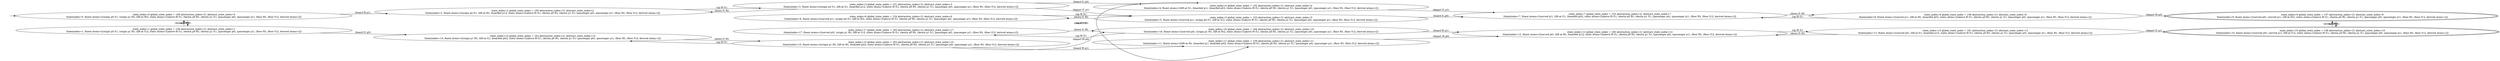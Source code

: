 digraph {
rankdir="LR"
s0[label="state_index=0 global_state_index = 148 abstraction_index=21 abstract_state_index=0
State(index=0, fluent atoms=[(origin p0 f1), (origin p1 f0), (lift-at f0)], static atoms=[(above f0 f1), (destin p0 f0), (destin p1 f1), (passenger p0), (passenger p1), (floor f0), (floor f1)], derived atoms=[])
"]
s1[label="state_index=1 global_state_index = 149 abstraction_index=21 abstract_state_index=1
State(index=1, fluent atoms=[(origin p0 f1), (origin p1 f0), (lift-at f1)], static atoms=[(above f0 f1), (destin p0 f0), (destin p1 f1), (passenger p0), (passenger p1), (floor f0), (floor f1)], derived atoms=[])
"]
s2[label="state_index=2 global_state_index = 150 abstraction_index=21 abstract_state_index=2
State(index=2, fluent atoms=[(origin p0 f1), (lift-at f0), (boarded p1)], static atoms=[(above f0 f1), (destin p0 f0), (destin p1 f1), (passenger p0), (passenger p1), (floor f0), (floor f1)], derived atoms=[])
"]
s3[label="state_index=3 global_state_index = 151 abstraction_index=21 abstract_state_index=3
State(index=3, fluent atoms=[(origin p0 f1), (lift-at f1), (boarded p1)], static atoms=[(above f0 f1), (destin p0 f0), (destin p1 f1), (passenger p0), (passenger p1), (floor f0), (floor f1)], derived atoms=[])
"]
s4[label="state_index=4 global_state_index = 152 abstraction_index=21 abstract_state_index=4
State(index=4, fluent atoms=[(lift-at f1), (boarded p1), (boarded p0)], static atoms=[(above f0 f1), (destin p0 f0), (destin p1 f1), (passenger p0), (passenger p1), (floor f0), (floor f1)], derived atoms=[])
"]
s5[label="state_index=5 global_state_index = 153 abstraction_index=21 abstract_state_index=5
State(index=5, fluent atoms=[(served p1), (origin p0 f1), (lift-at f1)], static atoms=[(above f0 f1), (destin p0 f0), (destin p1 f1), (passenger p0), (passenger p1), (floor f0), (floor f1)], derived atoms=[])
"]
s6[label="state_index=6 global_state_index = 154 abstraction_index=21 abstract_state_index=6
State(index=6, fluent atoms=[(served p1), (origin p0 f1), (lift-at f0)], static atoms=[(above f0 f1), (destin p0 f0), (destin p1 f1), (passenger p0), (passenger p1), (floor f0), (floor f1)], derived atoms=[])
"]
s7[label="state_index=7 global_state_index = 155 abstraction_index=21 abstract_state_index=7
State(index=7, fluent atoms=[(served p1), (lift-at f1), (boarded p0)], static atoms=[(above f0 f1), (destin p0 f0), (destin p1 f1), (passenger p0), (passenger p1), (floor f0), (floor f1)], derived atoms=[])
"]
s8[label="state_index=8 global_state_index = 156 abstraction_index=21 abstract_state_index=8
State(index=8, fluent atoms=[(served p1), (lift-at f0), (boarded p0)], static atoms=[(above f0 f1), (destin p0 f0), (destin p1 f1), (passenger p0), (passenger p1), (floor f0), (floor f1)], derived atoms=[])
"]
s9[peripheries=2,label="state_index=9 global_state_index = 157 abstraction_index=21 abstract_state_index=9
State(index=9, fluent atoms=[(served p0), (served p1), (lift-at f0)], static atoms=[(above f0 f1), (destin p0 f0), (destin p1 f1), (passenger p0), (passenger p1), (floor f0), (floor f1)], derived atoms=[])
"]
s10[peripheries=2,label="state_index=10 global_state_index = 158 abstraction_index=21 abstract_state_index=10
State(index=10, fluent atoms=[(served p0), (served p1), (lift-at f1)], static atoms=[(above f0 f1), (destin p0 f0), (destin p1 f1), (passenger p0), (passenger p1), (floor f0), (floor f1)], derived atoms=[])
"]
s11[label="state_index=11 global_state_index = 159 abstraction_index=21 abstract_state_index=11
State(index=11, fluent atoms=[(lift-at f0), (boarded p1), (boarded p0)], static atoms=[(above f0 f1), (destin p0 f0), (destin p1 f1), (passenger p0), (passenger p1), (floor f0), (floor f1)], derived atoms=[])
"]
s12[label="state_index=12 global_state_index = 160 abstraction_index=21 abstract_state_index=12
State(index=12, fluent atoms=[(served p0), (lift-at f0), (boarded p1)], static atoms=[(above f0 f1), (destin p0 f0), (destin p1 f1), (passenger p0), (passenger p1), (floor f0), (floor f1)], derived atoms=[])
"]
s13[label="state_index=13 global_state_index = 161 abstraction_index=21 abstract_state_index=13
State(index=13, fluent atoms=[(served p0), (lift-at f1), (boarded p1)], static atoms=[(above f0 f1), (destin p0 f0), (destin p1 f1), (passenger p0), (passenger p1), (floor f0), (floor f1)], derived atoms=[])
"]
s14[label="state_index=14 global_state_index = 162 abstraction_index=21 abstract_state_index=14
State(index=14, fluent atoms=[(origin p1 f0), (lift-at f1), (boarded p0)], static atoms=[(above f0 f1), (destin p0 f0), (destin p1 f1), (passenger p0), (passenger p1), (floor f0), (floor f1)], derived atoms=[])
"]
s15[label="state_index=15 global_state_index = 163 abstraction_index=21 abstract_state_index=15
State(index=15, fluent atoms=[(origin p1 f0), (lift-at f0), (boarded p0)], static atoms=[(above f0 f1), (destin p0 f0), (destin p1 f1), (passenger p0), (passenger p1), (floor f0), (floor f1)], derived atoms=[])
"]
s16[label="state_index=16 global_state_index = 164 abstraction_index=21 abstract_state_index=16
State(index=16, fluent atoms=[(served p0), (origin p1 f0), (lift-at f0)], static atoms=[(above f0 f1), (destin p0 f0), (destin p1 f1), (passenger p0), (passenger p1), (floor f0), (floor f1)], derived atoms=[])
"]
s17[label="state_index=17 global_state_index = 165 abstraction_index=21 abstract_state_index=17
State(index=17, fluent atoms=[(served p0), (origin p1 f0), (lift-at f1)], static atoms=[(above f0 f1), (destin p0 f0), (destin p1 f1), (passenger p0), (passenger p1), (floor f0), (floor f1)], derived atoms=[])
"]
Dangling [ label = "", style = invis ]
{ rank = same; Dangling }
Dangling -> s0
{ rank = same; s0,s1}
{ rank = same; s2,s14}
{ rank = same; s3,s6,s15,s17}
{ rank = same; s4,s5,s11,s16}
{ rank = same; s7,s12}
{ rank = same; s8,s13}
{ rank = same; s9,s10}
s0->s1 [label="(up f0 f1)
"]
s0->s2 [label="(board f0 p1)
"]
s1->s0 [label="(down f1 f0)
"]
s1->s14 [label="(board f1 p0)
"]
s2->s3 [label="(up f0 f1)
"]
s3->s2 [label="(down f1 f0)
"]
s3->s4 [label="(board f1 p0)
"]
s3->s5 [label="(depart f1 p1)
"]
s4->s7 [label="(depart f1 p1)
"]
s4->s11 [label="(down f1 f0)
"]
s5->s6 [label="(down f1 f0)
"]
s5->s7 [label="(board f1 p0)
"]
s6->s5 [label="(up f0 f1)
"]
s7->s8 [label="(down f1 f0)
"]
s8->s7 [label="(up f0 f1)
"]
s8->s9 [label="(depart f0 p0)
"]
s9->s10 [label="(up f0 f1)
"]
s10->s9 [label="(down f1 f0)
"]
s11->s4 [label="(up f0 f1)
"]
s11->s12 [label="(depart f0 p0)
"]
s12->s13 [label="(up f0 f1)
"]
s13->s10 [label="(depart f1 p1)
"]
s13->s12 [label="(down f1 f0)
"]
s14->s15 [label="(down f1 f0)
"]
s15->s11 [label="(board f0 p1)
"]
s15->s14 [label="(up f0 f1)
"]
s15->s16 [label="(depart f0 p0)
"]
s16->s12 [label="(board f0 p1)
"]
s16->s17 [label="(up f0 f1)
"]
s17->s16 [label="(down f1 f0)
"]
}
